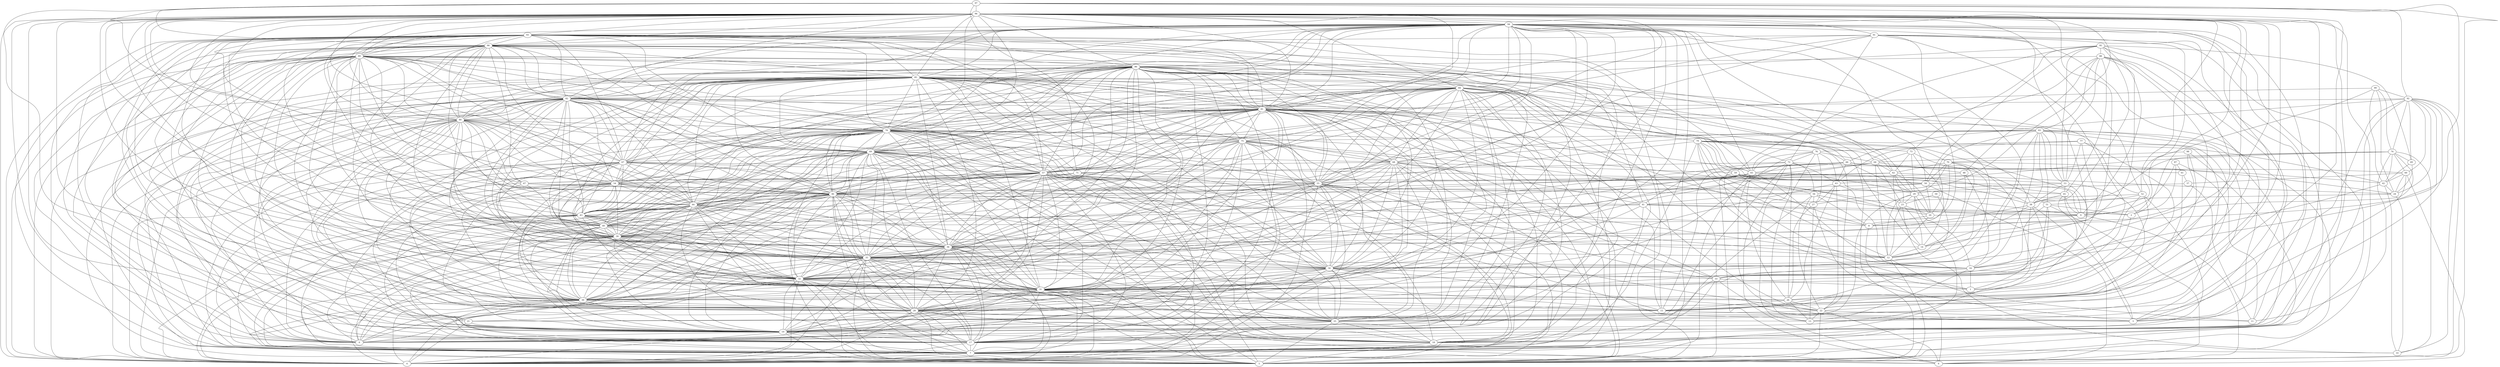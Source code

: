digraph "sensornet-topology" {
label = "";
rankdir="BT";"0"->"19" [arrowhead = "both"] 
"0"->"28" [arrowhead = "both"] 
"0"->"30" [arrowhead = "both"] 
"0"->"31" [arrowhead = "both"] 
"0"->"32" [arrowhead = "both"] 
"0"->"35" [arrowhead = "both"] 
"0"->"36" [arrowhead = "both"] 
"0"->"39" [arrowhead = "both"] 
"0"->"40" [arrowhead = "both"] 
"0"->"43" [arrowhead = "both"] 
"0"->"44" [arrowhead = "both"] 
"0"->"46" [arrowhead = "both"] 
"0"->"69" [arrowhead = "both"] 
"0"->"78" [arrowhead = "both"] 
"0"->"80" [arrowhead = "both"] 
"0"->"81" [arrowhead = "both"] 
"0"->"82" [arrowhead = "both"] 
"0"->"84" [arrowhead = "both"] 
"0"->"85" [arrowhead = "both"] 
"0"->"86" [arrowhead = "both"] 
"0"->"89" [arrowhead = "both"] 
"0"->"90" [arrowhead = "both"] 
"0"->"93" [arrowhead = "both"] 
"0"->"94" [arrowhead = "both"] 
"0"->"96" [arrowhead = "both"] 
"1"->"2" [arrowhead = "both"] 
"1"->"16" [arrowhead = "both"] 
"1"->"33" [arrowhead = "both"] 
"1"->"51" [arrowhead = "both"] 
"1"->"52" [arrowhead = "both"] 
"1"->"66" [arrowhead = "both"] 
"1"->"86" [arrowhead = "both"] 
"2"->"41" [arrowhead = "both"] 
"2"->"51" [arrowhead = "both"] 
"2"->"78" [arrowhead = "both"] 
"2"->"87" [arrowhead = "both"] 
"2"->"91" [arrowhead = "both"] 
"2"->"96" [arrowhead = "both"] 
"3"->"15" [arrowhead = "both"] 
"3"->"27" [arrowhead = "both"] 
"3"->"33" [arrowhead = "both"] 
"3"->"38" [arrowhead = "both"] 
"3"->"45" [arrowhead = "both"] 
"3"->"65" [arrowhead = "both"] 
"3"->"83" [arrowhead = "both"] 
"3"->"85" [arrowhead = "both"] 
"3"->"88" [arrowhead = "both"] 
"3"->"92" [arrowhead = "both"] 
"3"->"94" [arrowhead = "both"] 
"3"->"95" [arrowhead = "both"] 
"4"->"7" [arrowhead = "both"] 
"4"->"17" [arrowhead = "both"] 
"4"->"19" [arrowhead = "both"] 
"4"->"21" [arrowhead = "both"] 
"4"->"28" [arrowhead = "both"] 
"4"->"30" [arrowhead = "both"] 
"4"->"31" [arrowhead = "both"] 
"4"->"32" [arrowhead = "both"] 
"4"->"35" [arrowhead = "both"] 
"4"->"36" [arrowhead = "both"] 
"4"->"39" [arrowhead = "both"] 
"4"->"43" [arrowhead = "both"] 
"4"->"44" [arrowhead = "both"] 
"4"->"46" [arrowhead = "both"] 
"4"->"57" [arrowhead = "both"] 
"4"->"65" [arrowhead = "both"] 
"4"->"67" [arrowhead = "both"] 
"4"->"68" [arrowhead = "both"] 
"4"->"69" [arrowhead = "both"] 
"4"->"78" [arrowhead = "both"] 
"4"->"80" [arrowhead = "both"] 
"4"->"81" [arrowhead = "both"] 
"4"->"82" [arrowhead = "both"] 
"4"->"85" [arrowhead = "both"] 
"4"->"86" [arrowhead = "both"] 
"4"->"89" [arrowhead = "both"] 
"4"->"93" [arrowhead = "both"] 
"4"->"94" [arrowhead = "both"] 
"4"->"96" [arrowhead = "both"] 
"4"->"98" [arrowhead = "both"] 
"5"->"7" [arrowhead = "both"] 
"5"->"12" [arrowhead = "both"] 
"5"->"18" [arrowhead = "both"] 
"5"->"19" [arrowhead = "both"] 
"5"->"22" [arrowhead = "both"] 
"5"->"25" [arrowhead = "both"] 
"5"->"28" [arrowhead = "both"] 
"5"->"31" [arrowhead = "both"] 
"5"->"32" [arrowhead = "both"] 
"5"->"33" [arrowhead = "both"] 
"5"->"34" [arrowhead = "both"] 
"5"->"35" [arrowhead = "both"] 
"5"->"36" [arrowhead = "both"] 
"5"->"44" [arrowhead = "both"] 
"5"->"46" [arrowhead = "both"] 
"5"->"57" [arrowhead = "both"] 
"5"->"68" [arrowhead = "both"] 
"5"->"69" [arrowhead = "both"] 
"5"->"75" [arrowhead = "both"] 
"5"->"78" [arrowhead = "both"] 
"5"->"81" [arrowhead = "both"] 
"5"->"82" [arrowhead = "both"] 
"5"->"83" [arrowhead = "both"] 
"5"->"84" [arrowhead = "both"] 
"5"->"85" [arrowhead = "both"] 
"5"->"86" [arrowhead = "both"] 
"5"->"92" [arrowhead = "both"] 
"5"->"94" [arrowhead = "both"] 
"5"->"96" [arrowhead = "both"] 
"5"->"97" [arrowhead = "both"] 
"6"->"7" [arrowhead = "both"] 
"6"->"8" [arrowhead = "both"] 
"6"->"9" [arrowhead = "both"] 
"6"->"22" [arrowhead = "both"] 
"6"->"51" [arrowhead = "both"] 
"6"->"58" [arrowhead = "both"] 
"6"->"59" [arrowhead = "both"] 
"6"->"60" [arrowhead = "both"] 
"6"->"69" [arrowhead = "both"] 
"6"->"72" [arrowhead = "both"] 
"7"->"17" [arrowhead = "both"] 
"7"->"18" [arrowhead = "both"] 
"7"->"19" [arrowhead = "both"] 
"7"->"25" [arrowhead = "both"] 
"7"->"28" [arrowhead = "both"] 
"7"->"30" [arrowhead = "both"] 
"7"->"31" [arrowhead = "both"] 
"7"->"32" [arrowhead = "both"] 
"7"->"34" [arrowhead = "both"] 
"7"->"35" [arrowhead = "both"] 
"7"->"36" [arrowhead = "both"] 
"7"->"39" [arrowhead = "both"] 
"7"->"43" [arrowhead = "both"] 
"7"->"44" [arrowhead = "both"] 
"7"->"46" [arrowhead = "both"] 
"7"->"54" [arrowhead = "both"] 
"7"->"55" [arrowhead = "both"] 
"7"->"56" [arrowhead = "both"] 
"7"->"67" [arrowhead = "both"] 
"7"->"68" [arrowhead = "both"] 
"7"->"69" [arrowhead = "both"] 
"7"->"75" [arrowhead = "both"] 
"7"->"78" [arrowhead = "both"] 
"7"->"80" [arrowhead = "both"] 
"7"->"81" [arrowhead = "both"] 
"7"->"82" [arrowhead = "both"] 
"7"->"84" [arrowhead = "both"] 
"7"->"85" [arrowhead = "both"] 
"7"->"86" [arrowhead = "both"] 
"7"->"89" [arrowhead = "both"] 
"7"->"92" [arrowhead = "both"] 
"7"->"93" [arrowhead = "both"] 
"7"->"94" [arrowhead = "both"] 
"7"->"96" [arrowhead = "both"] 
"8"->"9" [arrowhead = "both"] 
"8"->"20" [arrowhead = "both"] 
"8"->"46" [arrowhead = "both"] 
"8"->"56" [arrowhead = "both"] 
"8"->"59" [arrowhead = "both"] 
"8"->"70" [arrowhead = "both"] 
"8"->"81" [arrowhead = "both"] 
"8"->"97" [arrowhead = "both"] 
"9"->"29" [arrowhead = "both"] 
"9"->"41" [arrowhead = "both"] 
"9"->"45" [arrowhead = "both"] 
"9"->"56" [arrowhead = "both"] 
"9"->"58" [arrowhead = "both"] 
"9"->"74" [arrowhead = "both"] 
"9"->"79" [arrowhead = "both"] 
"9"->"87" [arrowhead = "both"] 
"9"->"95" [arrowhead = "both"] 
"9"->"99" [arrowhead = "both"] 
"10"->"17" [arrowhead = "both"] 
"10"->"23" [arrowhead = "both"] 
"10"->"24" [arrowhead = "both"] 
"10"->"42" [arrowhead = "both"] 
"10"->"74" [arrowhead = "both"] 
"10"->"92" [arrowhead = "both"] 
"11"->"12" [arrowhead = "both"] 
"11"->"22" [arrowhead = "both"] 
"11"->"37" [arrowhead = "both"] 
"11"->"74" [arrowhead = "both"] 
"11"->"87" [arrowhead = "both"] 
"11"->"94" [arrowhead = "both"] 
"12"->"14" [arrowhead = "both"] 
"12"->"20" [arrowhead = "both"] 
"12"->"23" [arrowhead = "both"] 
"12"->"29" [arrowhead = "both"] 
"12"->"36" [arrowhead = "both"] 
"12"->"44" [arrowhead = "both"] 
"12"->"55" [arrowhead = "both"] 
"12"->"64" [arrowhead = "both"] 
"12"->"67" [arrowhead = "both"] 
"12"->"70" [arrowhead = "both"] 
"12"->"73" [arrowhead = "both"] 
"12"->"77" [arrowhead = "both"] 
"12"->"79" [arrowhead = "both"] 
"13"->"16" [arrowhead = "both"] 
"13"->"22" [arrowhead = "both"] 
"13"->"26" [arrowhead = "both"] 
"13"->"27" [arrowhead = "both"] 
"13"->"60" [arrowhead = "both"] 
"13"->"72" [arrowhead = "both"] 
"13"->"76" [arrowhead = "both"] 
"13"->"77" [arrowhead = "both"] 
"13"->"80" [arrowhead = "both"] 
"14"->"23" [arrowhead = "both"] 
"14"->"38" [arrowhead = "both"] 
"14"->"39" [arrowhead = "both"] 
"14"->"48" [arrowhead = "both"] 
"14"->"62" [arrowhead = "both"] 
"14"->"73" [arrowhead = "both"] 
"14"->"84" [arrowhead = "both"] 
"14"->"98" [arrowhead = "both"] 
"15"->"16" [arrowhead = "both"] 
"15"->"26" [arrowhead = "both"] 
"15"->"35" [arrowhead = "both"] 
"15"->"38" [arrowhead = "both"] 
"15"->"39" [arrowhead = "both"] 
"15"->"43" [arrowhead = "both"] 
"15"->"53" [arrowhead = "both"] 
"15"->"66" [arrowhead = "both"] 
"15"->"78" [arrowhead = "both"] 
"15"->"85" [arrowhead = "both"] 
"15"->"88" [arrowhead = "both"] 
"15"->"89" [arrowhead = "both"] 
"15"->"93" [arrowhead = "both"] 
"16"->"29" [arrowhead = "both"] 
"16"->"35" [arrowhead = "both"] 
"16"->"42" [arrowhead = "both"] 
"16"->"48" [arrowhead = "both"] 
"16"->"51" [arrowhead = "both"] 
"16"->"63" [arrowhead = "both"] 
"16"->"65" [arrowhead = "both"] 
"16"->"79" [arrowhead = "both"] 
"16"->"83" [arrowhead = "both"] 
"16"->"92" [arrowhead = "both"] 
"17"->"19" [arrowhead = "both"] 
"17"->"28" [arrowhead = "both"] 
"17"->"30" [arrowhead = "both"] 
"17"->"31" [arrowhead = "both"] 
"17"->"32" [arrowhead = "both"] 
"17"->"35" [arrowhead = "both"] 
"17"->"36" [arrowhead = "both"] 
"17"->"39" [arrowhead = "both"] 
"17"->"43" [arrowhead = "both"] 
"17"->"44" [arrowhead = "both"] 
"17"->"46" [arrowhead = "both"] 
"17"->"52" [arrowhead = "both"] 
"17"->"54" [arrowhead = "both"] 
"17"->"57" [arrowhead = "both"] 
"17"->"69" [arrowhead = "both"] 
"17"->"78" [arrowhead = "both"] 
"17"->"80" [arrowhead = "both"] 
"17"->"81" [arrowhead = "both"] 
"17"->"82" [arrowhead = "both"] 
"17"->"85" [arrowhead = "both"] 
"17"->"86" [arrowhead = "both"] 
"17"->"89" [arrowhead = "both"] 
"17"->"93" [arrowhead = "both"] 
"17"->"94" [arrowhead = "both"] 
"17"->"96" [arrowhead = "both"] 
"18"->"19" [arrowhead = "both"] 
"18"->"25" [arrowhead = "both"] 
"18"->"28" [arrowhead = "both"] 
"18"->"29" [arrowhead = "both"] 
"18"->"31" [arrowhead = "both"] 
"18"->"33" [arrowhead = "both"] 
"18"->"34" [arrowhead = "both"] 
"18"->"35" [arrowhead = "both"] 
"18"->"41" [arrowhead = "both"] 
"18"->"55" [arrowhead = "both"] 
"18"->"57" [arrowhead = "both"] 
"18"->"69" [arrowhead = "both"] 
"18"->"75" [arrowhead = "both"] 
"18"->"78" [arrowhead = "both"] 
"18"->"79" [arrowhead = "both"] 
"18"->"81" [arrowhead = "both"] 
"18"->"83" [arrowhead = "both"] 
"18"->"84" [arrowhead = "both"] 
"18"->"85" [arrowhead = "both"] 
"18"->"91" [arrowhead = "both"] 
"19"->"21" [arrowhead = "both"] 
"19"->"25" [arrowhead = "both"] 
"19"->"28" [arrowhead = "both"] 
"19"->"30" [arrowhead = "both"] 
"19"->"31" [arrowhead = "both"] 
"19"->"32" [arrowhead = "both"] 
"19"->"34" [arrowhead = "both"] 
"19"->"35" [arrowhead = "both"] 
"19"->"36" [arrowhead = "both"] 
"19"->"39" [arrowhead = "both"] 
"19"->"40" [arrowhead = "both"] 
"19"->"43" [arrowhead = "both"] 
"19"->"44" [arrowhead = "both"] 
"19"->"46" [arrowhead = "both"] 
"19"->"54" [arrowhead = "both"] 
"19"->"55" [arrowhead = "both"] 
"19"->"57" [arrowhead = "both"] 
"19"->"67" [arrowhead = "both"] 
"19"->"68" [arrowhead = "both"] 
"19"->"70" [arrowhead = "both"] 
"19"->"75" [arrowhead = "both"] 
"19"->"78" [arrowhead = "both"] 
"19"->"80" [arrowhead = "both"] 
"19"->"81" [arrowhead = "both"] 
"19"->"82" [arrowhead = "both"] 
"19"->"84" [arrowhead = "both"] 
"19"->"85" [arrowhead = "both"] 
"19"->"86" [arrowhead = "both"] 
"19"->"89" [arrowhead = "both"] 
"19"->"90" [arrowhead = "both"] 
"19"->"93" [arrowhead = "both"] 
"19"->"94" [arrowhead = "both"] 
"19"->"96" [arrowhead = "both"] 
"20"->"23" [arrowhead = "both"] 
"20"->"24" [arrowhead = "both"] 
"20"->"29" [arrowhead = "both"] 
"20"->"58" [arrowhead = "both"] 
"20"->"62" [arrowhead = "both"] 
"20"->"79" [arrowhead = "both"] 
"20"->"83" [arrowhead = "both"] 
"21"->"22" [arrowhead = "both"] 
"21"->"35" [arrowhead = "both"] 
"21"->"47" [arrowhead = "both"] 
"21"->"54" [arrowhead = "both"] 
"21"->"72" [arrowhead = "both"] 
"21"->"90" [arrowhead = "both"] 
"21"->"92" [arrowhead = "both"] 
"21"->"97" [arrowhead = "both"] 
"22"->"26" [arrowhead = "both"] 
"22"->"34" [arrowhead = "both"] 
"22"->"41" [arrowhead = "both"] 
"22"->"56" [arrowhead = "both"] 
"22"->"61" [arrowhead = "both"] 
"22"->"63" [arrowhead = "both"] 
"22"->"71" [arrowhead = "both"] 
"22"->"84" [arrowhead = "both"] 
"22"->"91" [arrowhead = "both"] 
"22"->"97" [arrowhead = "both"] 
"23"->"29" [arrowhead = "both"] 
"23"->"50" [arrowhead = "both"] 
"23"->"62" [arrowhead = "both"] 
"23"->"64" [arrowhead = "both"] 
"23"->"79" [arrowhead = "both"] 
"24"->"42" [arrowhead = "both"] 
"24"->"49" [arrowhead = "both"] 
"24"->"60" [arrowhead = "both"] 
"24"->"62" [arrowhead = "both"] 
"24"->"70" [arrowhead = "both"] 
"24"->"92" [arrowhead = "both"] 
"24"->"99" [arrowhead = "both"] 
"25"->"28" [arrowhead = "both"] 
"25"->"29" [arrowhead = "both"] 
"25"->"31" [arrowhead = "both"] 
"25"->"32" [arrowhead = "both"] 
"25"->"33" [arrowhead = "both"] 
"25"->"34" [arrowhead = "both"] 
"25"->"35" [arrowhead = "both"] 
"25"->"36" [arrowhead = "both"] 
"25"->"55" [arrowhead = "both"] 
"25"->"57" [arrowhead = "both"] 
"25"->"68" [arrowhead = "both"] 
"25"->"69" [arrowhead = "both"] 
"25"->"78" [arrowhead = "both"] 
"25"->"81" [arrowhead = "both"] 
"25"->"83" [arrowhead = "both"] 
"25"->"84" [arrowhead = "both"] 
"25"->"85" [arrowhead = "both"] 
"25"->"86" [arrowhead = "both"] 
"25"->"93" [arrowhead = "both"] 
"26"->"27" [arrowhead = "both"] 
"26"->"31" [arrowhead = "both"] 
"26"->"63" [arrowhead = "both"] 
"26"->"65" [arrowhead = "both"] 
"26"->"72" [arrowhead = "both"] 
"26"->"77" [arrowhead = "both"] 
"26"->"89" [arrowhead = "both"] 
"26"->"95" [arrowhead = "both"] 
"26"->"98" [arrowhead = "both"] 
"27"->"53" [arrowhead = "both"] 
"27"->"56" [arrowhead = "both"] 
"27"->"63" [arrowhead = "both"] 
"27"->"75" [arrowhead = "both"] 
"27"->"76" [arrowhead = "both"] 
"28"->"30" [arrowhead = "both"] 
"28"->"31" [arrowhead = "both"] 
"28"->"32" [arrowhead = "both"] 
"28"->"34" [arrowhead = "both"] 
"28"->"35" [arrowhead = "both"] 
"28"->"36" [arrowhead = "both"] 
"28"->"39" [arrowhead = "both"] 
"28"->"40" [arrowhead = "both"] 
"28"->"43" [arrowhead = "both"] 
"28"->"44" [arrowhead = "both"] 
"28"->"46" [arrowhead = "both"] 
"28"->"54" [arrowhead = "both"] 
"28"->"55" [arrowhead = "both"] 
"28"->"57" [arrowhead = "both"] 
"28"->"67" [arrowhead = "both"] 
"28"->"68" [arrowhead = "both"] 
"28"->"69" [arrowhead = "both"] 
"28"->"75" [arrowhead = "both"] 
"28"->"80" [arrowhead = "both"] 
"28"->"81" [arrowhead = "both"] 
"28"->"82" [arrowhead = "both"] 
"28"->"84" [arrowhead = "both"] 
"28"->"85" [arrowhead = "both"] 
"28"->"86" [arrowhead = "both"] 
"28"->"89" [arrowhead = "both"] 
"28"->"90" [arrowhead = "both"] 
"28"->"93" [arrowhead = "both"] 
"28"->"94" [arrowhead = "both"] 
"28"->"96" [arrowhead = "both"] 
"29"->"37" [arrowhead = "both"] 
"29"->"59" [arrowhead = "both"] 
"29"->"62" [arrowhead = "both"] 
"29"->"66" [arrowhead = "both"] 
"29"->"70" [arrowhead = "both"] 
"29"->"73" [arrowhead = "both"] 
"29"->"90" [arrowhead = "both"] 
"30"->"31" [arrowhead = "both"] 
"30"->"32" [arrowhead = "both"] 
"30"->"35" [arrowhead = "both"] 
"30"->"36" [arrowhead = "both"] 
"30"->"39" [arrowhead = "both"] 
"30"->"40" [arrowhead = "both"] 
"30"->"43" [arrowhead = "both"] 
"30"->"44" [arrowhead = "both"] 
"30"->"45" [arrowhead = "both"] 
"30"->"46" [arrowhead = "both"] 
"30"->"47" [arrowhead = "both"] 
"30"->"50" [arrowhead = "both"] 
"30"->"54" [arrowhead = "both"] 
"30"->"57" [arrowhead = "both"] 
"30"->"67" [arrowhead = "both"] 
"30"->"69" [arrowhead = "both"] 
"30"->"78" [arrowhead = "both"] 
"30"->"81" [arrowhead = "both"] 
"30"->"82" [arrowhead = "both"] 
"30"->"85" [arrowhead = "both"] 
"30"->"86" [arrowhead = "both"] 
"30"->"89" [arrowhead = "both"] 
"30"->"90" [arrowhead = "both"] 
"30"->"93" [arrowhead = "both"] 
"30"->"94" [arrowhead = "both"] 
"30"->"96" [arrowhead = "both"] 
"31"->"32" [arrowhead = "both"] 
"31"->"34" [arrowhead = "both"] 
"31"->"35" [arrowhead = "both"] 
"31"->"36" [arrowhead = "both"] 
"31"->"39" [arrowhead = "both"] 
"31"->"40" [arrowhead = "both"] 
"31"->"41" [arrowhead = "both"] 
"31"->"43" [arrowhead = "both"] 
"31"->"44" [arrowhead = "both"] 
"31"->"46" [arrowhead = "both"] 
"31"->"52" [arrowhead = "both"] 
"31"->"54" [arrowhead = "both"] 
"31"->"55" [arrowhead = "both"] 
"31"->"57" [arrowhead = "both"] 
"31"->"67" [arrowhead = "both"] 
"31"->"68" [arrowhead = "both"] 
"31"->"69" [arrowhead = "both"] 
"31"->"75" [arrowhead = "both"] 
"31"->"76" [arrowhead = "both"] 
"31"->"78" [arrowhead = "both"] 
"31"->"80" [arrowhead = "both"] 
"31"->"82" [arrowhead = "both"] 
"31"->"84" [arrowhead = "both"] 
"31"->"85" [arrowhead = "both"] 
"31"->"86" [arrowhead = "both"] 
"31"->"89" [arrowhead = "both"] 
"31"->"90" [arrowhead = "both"] 
"31"->"91" [arrowhead = "both"] 
"31"->"93" [arrowhead = "both"] 
"31"->"94" [arrowhead = "both"] 
"31"->"96" [arrowhead = "both"] 
"32"->"34" [arrowhead = "both"] 
"32"->"35" [arrowhead = "both"] 
"32"->"36" [arrowhead = "both"] 
"32"->"39" [arrowhead = "both"] 
"32"->"40" [arrowhead = "both"] 
"32"->"43" [arrowhead = "both"] 
"32"->"44" [arrowhead = "both"] 
"32"->"46" [arrowhead = "both"] 
"32"->"54" [arrowhead = "both"] 
"32"->"55" [arrowhead = "both"] 
"32"->"57" [arrowhead = "both"] 
"32"->"65" [arrowhead = "both"] 
"32"->"67" [arrowhead = "both"] 
"32"->"69" [arrowhead = "both"] 
"32"->"75" [arrowhead = "both"] 
"32"->"78" [arrowhead = "both"] 
"32"->"80" [arrowhead = "both"] 
"32"->"81" [arrowhead = "both"] 
"32"->"84" [arrowhead = "both"] 
"32"->"85" [arrowhead = "both"] 
"32"->"86" [arrowhead = "both"] 
"32"->"89" [arrowhead = "both"] 
"32"->"90" [arrowhead = "both"] 
"32"->"93" [arrowhead = "both"] 
"32"->"94" [arrowhead = "both"] 
"32"->"96" [arrowhead = "both"] 
"33"->"34" [arrowhead = "both"] 
"33"->"38" [arrowhead = "both"] 
"33"->"51" [arrowhead = "both"] 
"33"->"53" [arrowhead = "both"] 
"33"->"55" [arrowhead = "both"] 
"33"->"68" [arrowhead = "both"] 
"33"->"75" [arrowhead = "both"] 
"33"->"84" [arrowhead = "both"] 
"33"->"88" [arrowhead = "both"] 
"34"->"35" [arrowhead = "both"] 
"34"->"36" [arrowhead = "both"] 
"34"->"44" [arrowhead = "both"] 
"34"->"46" [arrowhead = "both"] 
"34"->"55" [arrowhead = "both"] 
"34"->"57" [arrowhead = "both"] 
"34"->"63" [arrowhead = "both"] 
"34"->"68" [arrowhead = "both"] 
"34"->"69" [arrowhead = "both"] 
"34"->"72" [arrowhead = "both"] 
"34"->"75" [arrowhead = "both"] 
"34"->"78" [arrowhead = "both"] 
"34"->"81" [arrowhead = "both"] 
"34"->"82" [arrowhead = "both"] 
"34"->"83" [arrowhead = "both"] 
"34"->"85" [arrowhead = "both"] 
"34"->"86" [arrowhead = "both"] 
"34"->"94" [arrowhead = "both"] 
"34"->"96" [arrowhead = "both"] 
"35"->"36" [arrowhead = "both"] 
"35"->"39" [arrowhead = "both"] 
"35"->"40" [arrowhead = "both"] 
"35"->"43" [arrowhead = "both"] 
"35"->"44" [arrowhead = "both"] 
"35"->"46" [arrowhead = "both"] 
"35"->"54" [arrowhead = "both"] 
"35"->"55" [arrowhead = "both"] 
"35"->"57" [arrowhead = "both"] 
"35"->"64" [arrowhead = "both"] 
"35"->"65" [arrowhead = "both"] 
"35"->"66" [arrowhead = "both"] 
"35"->"67" [arrowhead = "both"] 
"35"->"68" [arrowhead = "both"] 
"35"->"69" [arrowhead = "both"] 
"35"->"71" [arrowhead = "both"] 
"35"->"75" [arrowhead = "both"] 
"35"->"78" [arrowhead = "both"] 
"35"->"80" [arrowhead = "both"] 
"35"->"81" [arrowhead = "both"] 
"35"->"82" [arrowhead = "both"] 
"35"->"84" [arrowhead = "both"] 
"35"->"86" [arrowhead = "both"] 
"35"->"89" [arrowhead = "both"] 
"35"->"90" [arrowhead = "both"] 
"35"->"93" [arrowhead = "both"] 
"35"->"94" [arrowhead = "both"] 
"35"->"96" [arrowhead = "both"] 
"36"->"38" [arrowhead = "both"] 
"36"->"39" [arrowhead = "both"] 
"36"->"40" [arrowhead = "both"] 
"36"->"43" [arrowhead = "both"] 
"36"->"44" [arrowhead = "both"] 
"36"->"46" [arrowhead = "both"] 
"36"->"54" [arrowhead = "both"] 
"36"->"55" [arrowhead = "both"] 
"36"->"57" [arrowhead = "both"] 
"36"->"67" [arrowhead = "both"] 
"36"->"69" [arrowhead = "both"] 
"36"->"75" [arrowhead = "both"] 
"36"->"78" [arrowhead = "both"] 
"36"->"80" [arrowhead = "both"] 
"36"->"81" [arrowhead = "both"] 
"36"->"82" [arrowhead = "both"] 
"36"->"84" [arrowhead = "both"] 
"36"->"85" [arrowhead = "both"] 
"36"->"88" [arrowhead = "both"] 
"36"->"89" [arrowhead = "both"] 
"36"->"90" [arrowhead = "both"] 
"36"->"93" [arrowhead = "both"] 
"36"->"94" [arrowhead = "both"] 
"36"->"96" [arrowhead = "both"] 
"37"->"60" [arrowhead = "both"] 
"37"->"61" [arrowhead = "both"] 
"38"->"45" [arrowhead = "both"] 
"38"->"53" [arrowhead = "both"] 
"38"->"65" [arrowhead = "both"] 
"38"->"74" [arrowhead = "both"] 
"38"->"78" [arrowhead = "both"] 
"38"->"83" [arrowhead = "both"] 
"38"->"86" [arrowhead = "both"] 
"38"->"95" [arrowhead = "both"] 
"39"->"40" [arrowhead = "both"] 
"39"->"43" [arrowhead = "both"] 
"39"->"44" [arrowhead = "both"] 
"39"->"46" [arrowhead = "both"] 
"39"->"54" [arrowhead = "both"] 
"39"->"57" [arrowhead = "both"] 
"39"->"64" [arrowhead = "both"] 
"39"->"65" [arrowhead = "both"] 
"39"->"67" [arrowhead = "both"] 
"39"->"69" [arrowhead = "both"] 
"39"->"78" [arrowhead = "both"] 
"39"->"80" [arrowhead = "both"] 
"39"->"81" [arrowhead = "both"] 
"39"->"82" [arrowhead = "both"] 
"39"->"85" [arrowhead = "both"] 
"39"->"86" [arrowhead = "both"] 
"39"->"90" [arrowhead = "both"] 
"39"->"93" [arrowhead = "both"] 
"39"->"94" [arrowhead = "both"] 
"39"->"96" [arrowhead = "both"] 
"40"->"41" [arrowhead = "both"] 
"40"->"43" [arrowhead = "both"] 
"40"->"44" [arrowhead = "both"] 
"40"->"46" [arrowhead = "both"] 
"40"->"47" [arrowhead = "both"] 
"40"->"54" [arrowhead = "both"] 
"40"->"69" [arrowhead = "both"] 
"40"->"78" [arrowhead = "both"] 
"40"->"80" [arrowhead = "both"] 
"40"->"81" [arrowhead = "both"] 
"40"->"82" [arrowhead = "both"] 
"40"->"85" [arrowhead = "both"] 
"40"->"86" [arrowhead = "both"] 
"40"->"89" [arrowhead = "both"] 
"40"->"91" [arrowhead = "both"] 
"40"->"93" [arrowhead = "both"] 
"40"->"94" [arrowhead = "both"] 
"40"->"96" [arrowhead = "both"] 
"41"->"46" [arrowhead = "both"] 
"41"->"52" [arrowhead = "both"] 
"41"->"68" [arrowhead = "both"] 
"41"->"72" [arrowhead = "both"] 
"41"->"81" [arrowhead = "both"] 
"41"->"90" [arrowhead = "both"] 
"41"->"96" [arrowhead = "both"] 
"42"->"49" [arrowhead = "both"] 
"42"->"60" [arrowhead = "both"] 
"42"->"66" [arrowhead = "both"] 
"42"->"74" [arrowhead = "both"] 
"42"->"79" [arrowhead = "both"] 
"42"->"99" [arrowhead = "both"] 
"43"->"44" [arrowhead = "both"] 
"43"->"46" [arrowhead = "both"] 
"43"->"54" [arrowhead = "both"] 
"43"->"57" [arrowhead = "both"] 
"43"->"65" [arrowhead = "both"] 
"43"->"67" [arrowhead = "both"] 
"43"->"69" [arrowhead = "both"] 
"43"->"78" [arrowhead = "both"] 
"43"->"80" [arrowhead = "both"] 
"43"->"81" [arrowhead = "both"] 
"43"->"82" [arrowhead = "both"] 
"43"->"85" [arrowhead = "both"] 
"43"->"86" [arrowhead = "both"] 
"43"->"89" [arrowhead = "both"] 
"43"->"90" [arrowhead = "both"] 
"43"->"94" [arrowhead = "both"] 
"43"->"96" [arrowhead = "both"] 
"44"->"46" [arrowhead = "both"] 
"44"->"54" [arrowhead = "both"] 
"44"->"55" [arrowhead = "both"] 
"44"->"57" [arrowhead = "both"] 
"44"->"62" [arrowhead = "both"] 
"44"->"67" [arrowhead = "both"] 
"44"->"69" [arrowhead = "both"] 
"44"->"78" [arrowhead = "both"] 
"44"->"80" [arrowhead = "both"] 
"44"->"81" [arrowhead = "both"] 
"44"->"82" [arrowhead = "both"] 
"44"->"84" [arrowhead = "both"] 
"44"->"85" [arrowhead = "both"] 
"44"->"86" [arrowhead = "both"] 
"44"->"89" [arrowhead = "both"] 
"44"->"90" [arrowhead = "both"] 
"44"->"93" [arrowhead = "both"] 
"44"->"96" [arrowhead = "both"] 
"45"->"47" [arrowhead = "both"] 
"45"->"53" [arrowhead = "both"] 
"45"->"59" [arrowhead = "both"] 
"45"->"88" [arrowhead = "both"] 
"46"->"47" [arrowhead = "both"] 
"46"->"54" [arrowhead = "both"] 
"46"->"55" [arrowhead = "both"] 
"46"->"57" [arrowhead = "both"] 
"46"->"58" [arrowhead = "both"] 
"46"->"67" [arrowhead = "both"] 
"46"->"69" [arrowhead = "both"] 
"46"->"78" [arrowhead = "both"] 
"46"->"80" [arrowhead = "both"] 
"46"->"81" [arrowhead = "both"] 
"46"->"82" [arrowhead = "both"] 
"46"->"84" [arrowhead = "both"] 
"46"->"85" [arrowhead = "both"] 
"46"->"86" [arrowhead = "both"] 
"46"->"89" [arrowhead = "both"] 
"46"->"90" [arrowhead = "both"] 
"46"->"91" [arrowhead = "both"] 
"46"->"93" [arrowhead = "both"] 
"46"->"94" [arrowhead = "both"] 
"47"->"48" [arrowhead = "both"] 
"47"->"71" [arrowhead = "both"] 
"47"->"80" [arrowhead = "both"] 
"47"->"90" [arrowhead = "both"] 
"47"->"96" [arrowhead = "both"] 
"48"->"64" [arrowhead = "both"] 
"48"->"88" [arrowhead = "both"] 
"49"->"74" [arrowhead = "both"] 
"49"->"92" [arrowhead = "both"] 
"49"->"95" [arrowhead = "both"] 
"51"->"52" [arrowhead = "both"] 
"51"->"66" [arrowhead = "both"] 
"51"->"83" [arrowhead = "both"] 
"52"->"82" [arrowhead = "both"] 
"52"->"91" [arrowhead = "both"] 
"52"->"96" [arrowhead = "both"] 
"53"->"65" [arrowhead = "both"] 
"53"->"77" [arrowhead = "both"] 
"53"->"81" [arrowhead = "both"] 
"53"->"83" [arrowhead = "both"] 
"53"->"88" [arrowhead = "both"] 
"53"->"95" [arrowhead = "both"] 
"54"->"57" [arrowhead = "both"] 
"54"->"67" [arrowhead = "both"] 
"54"->"69" [arrowhead = "both"] 
"54"->"71" [arrowhead = "both"] 
"54"->"78" [arrowhead = "both"] 
"54"->"80" [arrowhead = "both"] 
"54"->"81" [arrowhead = "both"] 
"54"->"82" [arrowhead = "both"] 
"54"->"85" [arrowhead = "both"] 
"54"->"86" [arrowhead = "both"] 
"54"->"89" [arrowhead = "both"] 
"54"->"93" [arrowhead = "both"] 
"54"->"94" [arrowhead = "both"] 
"54"->"96" [arrowhead = "both"] 
"55"->"57" [arrowhead = "both"] 
"55"->"62" [arrowhead = "both"] 
"55"->"68" [arrowhead = "both"] 
"55"->"69" [arrowhead = "both"] 
"55"->"75" [arrowhead = "both"] 
"55"->"78" [arrowhead = "both"] 
"55"->"79" [arrowhead = "both"] 
"55"->"81" [arrowhead = "both"] 
"55"->"82" [arrowhead = "both"] 
"55"->"83" [arrowhead = "both"] 
"55"->"84" [arrowhead = "both"] 
"55"->"85" [arrowhead = "both"] 
"55"->"86" [arrowhead = "both"] 
"55"->"94" [arrowhead = "both"] 
"55"->"96" [arrowhead = "both"] 
"56"->"57" [arrowhead = "both"] 
"56"->"58" [arrowhead = "both"] 
"56"->"59" [arrowhead = "both"] 
"56"->"72" [arrowhead = "both"] 
"57"->"67" [arrowhead = "both"] 
"57"->"68" [arrowhead = "both"] 
"57"->"69" [arrowhead = "both"] 
"57"->"75" [arrowhead = "both"] 
"57"->"78" [arrowhead = "both"] 
"57"->"80" [arrowhead = "both"] 
"57"->"81" [arrowhead = "both"] 
"57"->"82" [arrowhead = "both"] 
"57"->"84" [arrowhead = "both"] 
"57"->"85" [arrowhead = "both"] 
"57"->"86" [arrowhead = "both"] 
"57"->"89" [arrowhead = "both"] 
"57"->"93" [arrowhead = "both"] 
"57"->"94" [arrowhead = "both"] 
"57"->"96" [arrowhead = "both"] 
"57"->"99" [arrowhead = "both"] 
"58"->"59" [arrowhead = "both"] 
"58"->"67" [arrowhead = "both"] 
"58"->"70" [arrowhead = "both"] 
"58"->"95" [arrowhead = "both"] 
"58"->"96" [arrowhead = "both"] 
"59"->"68" [arrowhead = "both"] 
"59"->"79" [arrowhead = "both"] 
"59"->"95" [arrowhead = "both"] 
"60"->"66" [arrowhead = "both"] 
"60"->"74" [arrowhead = "both"] 
"60"->"92" [arrowhead = "both"] 
"61"->"72" [arrowhead = "both"] 
"61"->"87" [arrowhead = "both"] 
"62"->"64" [arrowhead = "both"] 
"62"->"70" [arrowhead = "both"] 
"62"->"73" [arrowhead = "both"] 
"62"->"79" [arrowhead = "both"] 
"62"->"94" [arrowhead = "both"] 
"63"->"66" [arrowhead = "both"] 
"63"->"72" [arrowhead = "both"] 
"63"->"74" [arrowhead = "both"] 
"63"->"76" [arrowhead = "both"] 
"63"->"77" [arrowhead = "both"] 
"64"->"73" [arrowhead = "both"] 
"64"->"76" [arrowhead = "both"] 
"64"->"89" [arrowhead = "both"] 
"64"->"98" [arrowhead = "both"] 
"65"->"66" [arrowhead = "both"] 
"65"->"76" [arrowhead = "both"] 
"65"->"85" [arrowhead = "both"] 
"65"->"88" [arrowhead = "both"] 
"65"->"89" [arrowhead = "both"] 
"65"->"93" [arrowhead = "both"] 
"65"->"94" [arrowhead = "both"] 
"66"->"79" [arrowhead = "both"] 
"66"->"85" [arrowhead = "both"] 
"66"->"92" [arrowhead = "both"] 
"67"->"69" [arrowhead = "both"] 
"67"->"78" [arrowhead = "both"] 
"67"->"80" [arrowhead = "both"] 
"67"->"81" [arrowhead = "both"] 
"67"->"82" [arrowhead = "both"] 
"67"->"85" [arrowhead = "both"] 
"67"->"86" [arrowhead = "both"] 
"67"->"89" [arrowhead = "both"] 
"67"->"93" [arrowhead = "both"] 
"67"->"94" [arrowhead = "both"] 
"67"->"95" [arrowhead = "both"] 
"67"->"96" [arrowhead = "both"] 
"68"->"69" [arrowhead = "both"] 
"68"->"75" [arrowhead = "both"] 
"68"->"78" [arrowhead = "both"] 
"68"->"81" [arrowhead = "both"] 
"68"->"83" [arrowhead = "both"] 
"68"->"84" [arrowhead = "both"] 
"68"->"85" [arrowhead = "both"] 
"68"->"91" [arrowhead = "both"] 
"69"->"75" [arrowhead = "both"] 
"69"->"78" [arrowhead = "both"] 
"69"->"80" [arrowhead = "both"] 
"69"->"81" [arrowhead = "both"] 
"69"->"82" [arrowhead = "both"] 
"69"->"84" [arrowhead = "both"] 
"69"->"85" [arrowhead = "both"] 
"69"->"86" [arrowhead = "both"] 
"69"->"89" [arrowhead = "both"] 
"69"->"90" [arrowhead = "both"] 
"69"->"93" [arrowhead = "both"] 
"69"->"94" [arrowhead = "both"] 
"69"->"96" [arrowhead = "both"] 
"70"->"74" [arrowhead = "both"] 
"70"->"79" [arrowhead = "both"] 
"71"->"72" [arrowhead = "both"] 
"71"->"75" [arrowhead = "both"] 
"71"->"85" [arrowhead = "both"] 
"71"->"97" [arrowhead = "both"] 
"72"->"76" [arrowhead = "both"] 
"72"->"84" [arrowhead = "both"] 
"72"->"91" [arrowhead = "both"] 
"73"->"79" [arrowhead = "both"] 
"73"->"95" [arrowhead = "both"] 
"74"->"92" [arrowhead = "both"] 
"74"->"99" [arrowhead = "both"] 
"75"->"78" [arrowhead = "both"] 
"75"->"81" [arrowhead = "both"] 
"75"->"82" [arrowhead = "both"] 
"75"->"83" [arrowhead = "both"] 
"75"->"84" [arrowhead = "both"] 
"75"->"85" [arrowhead = "both"] 
"75"->"86" [arrowhead = "both"] 
"76"->"77" [arrowhead = "both"] 
"76"->"81" [arrowhead = "both"] 
"78"->"80" [arrowhead = "both"] 
"78"->"81" [arrowhead = "both"] 
"78"->"82" [arrowhead = "both"] 
"78"->"84" [arrowhead = "both"] 
"78"->"85" [arrowhead = "both"] 
"78"->"86" [arrowhead = "both"] 
"78"->"89" [arrowhead = "both"] 
"78"->"90" [arrowhead = "both"] 
"78"->"93" [arrowhead = "both"] 
"78"->"94" [arrowhead = "both"] 
"78"->"96" [arrowhead = "both"] 
"79"->"81" [arrowhead = "both"] 
"80"->"81" [arrowhead = "both"] 
"80"->"82" [arrowhead = "both"] 
"80"->"85" [arrowhead = "both"] 
"80"->"86" [arrowhead = "both"] 
"80"->"89" [arrowhead = "both"] 
"80"->"90" [arrowhead = "both"] 
"80"->"93" [arrowhead = "both"] 
"80"->"94" [arrowhead = "both"] 
"80"->"96" [arrowhead = "both"] 
"80"->"97" [arrowhead = "both"] 
"81"->"82" [arrowhead = "both"] 
"81"->"84" [arrowhead = "both"] 
"81"->"85" [arrowhead = "both"] 
"81"->"86" [arrowhead = "both"] 
"81"->"89" [arrowhead = "both"] 
"81"->"90" [arrowhead = "both"] 
"81"->"91" [arrowhead = "both"] 
"81"->"92" [arrowhead = "both"] 
"81"->"93" [arrowhead = "both"] 
"81"->"94" [arrowhead = "both"] 
"81"->"96" [arrowhead = "both"] 
"82"->"84" [arrowhead = "both"] 
"82"->"85" [arrowhead = "both"] 
"82"->"86" [arrowhead = "both"] 
"82"->"89" [arrowhead = "both"] 
"82"->"90" [arrowhead = "both"] 
"82"->"93" [arrowhead = "both"] 
"82"->"94" [arrowhead = "both"] 
"82"->"96" [arrowhead = "both"] 
"83"->"84" [arrowhead = "both"] 
"83"->"88" [arrowhead = "both"] 
"84"->"85" [arrowhead = "both"] 
"84"->"86" [arrowhead = "both"] 
"84"->"94" [arrowhead = "both"] 
"84"->"96" [arrowhead = "both"] 
"85"->"86" [arrowhead = "both"] 
"85"->"89" [arrowhead = "both"] 
"85"->"90" [arrowhead = "both"] 
"85"->"93" [arrowhead = "both"] 
"85"->"94" [arrowhead = "both"] 
"85"->"96" [arrowhead = "both"] 
"86"->"88" [arrowhead = "both"] 
"86"->"89" [arrowhead = "both"] 
"86"->"90" [arrowhead = "both"] 
"86"->"93" [arrowhead = "both"] 
"86"->"94" [arrowhead = "both"] 
"86"->"96" [arrowhead = "both"] 
"88"->"95" [arrowhead = "both"] 
"89"->"90" [arrowhead = "both"] 
"89"->"93" [arrowhead = "both"] 
"89"->"94" [arrowhead = "both"] 
"89"->"96" [arrowhead = "both"] 
"90"->"91" [arrowhead = "both"] 
"90"->"93" [arrowhead = "both"] 
"90"->"94" [arrowhead = "both"] 
"90"->"96" [arrowhead = "both"] 
"90"->"97" [arrowhead = "both"] 
"91"->"96" [arrowhead = "both"] 
"92"->"97" [arrowhead = "both"] 
"92"->"99" [arrowhead = "both"] 
"93"->"94" [arrowhead = "both"] 
"93"->"96" [arrowhead = "both"] 
"94"->"96" [arrowhead = "both"] 
"96"->"97" [arrowhead = "both"] 
}